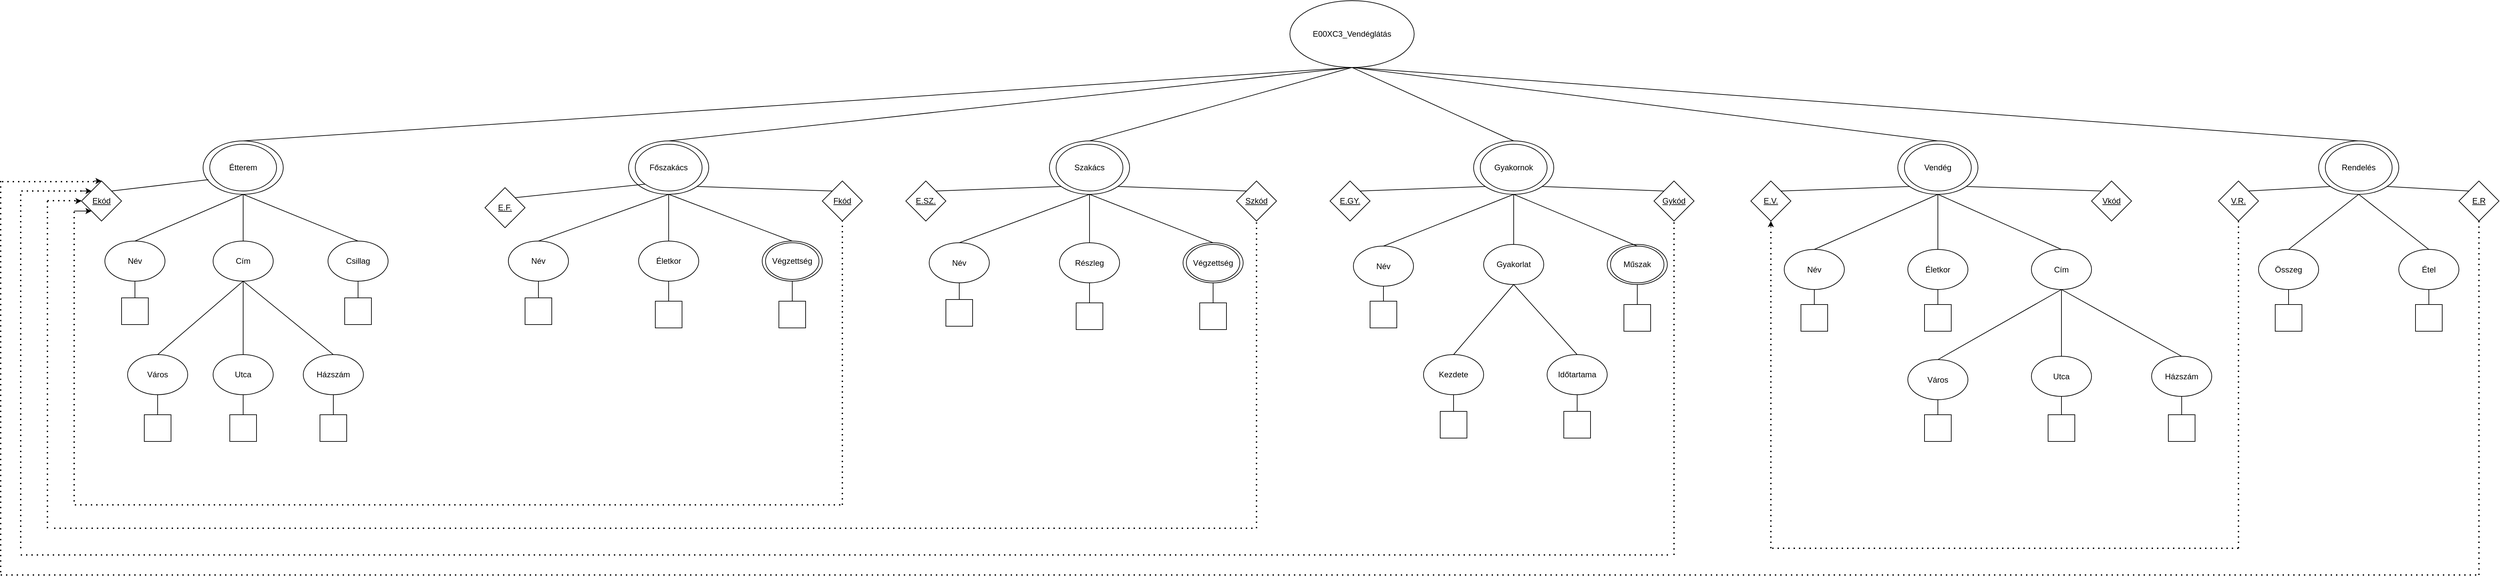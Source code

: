 <mxfile version="28.2.7">
  <diagram name="1 oldal" id="L9vAYg0nXC_tgPYHwF1Z">
    <mxGraphModel dx="3899" dy="786" grid="1" gridSize="10" guides="1" tooltips="1" connect="1" arrows="1" fold="1" page="1" pageScale="1" pageWidth="827" pageHeight="1169" background="#ffffff" math="0" shadow="0">
      <root>
        <mxCell id="0" />
        <mxCell id="1" parent="0" />
        <mxCell id="npf5E2F2gFdfA2hyNey9-1" value="E00XC3_Vendéglátás" style="ellipse;whiteSpace=wrap;html=1;" parent="1" vertex="1">
          <mxGeometry x="170" y="20" width="186" height="100" as="geometry" />
        </mxCell>
        <mxCell id="npf5E2F2gFdfA2hyNey9-2" value="" style="ellipse;whiteSpace=wrap;html=1;" parent="1" vertex="1">
          <mxGeometry x="-1457" y="230" width="120" height="80" as="geometry" />
        </mxCell>
        <mxCell id="npf5E2F2gFdfA2hyNey9-3" value="Étterem" style="ellipse;whiteSpace=wrap;html=1;" parent="1" vertex="1">
          <mxGeometry x="-1447" y="235" width="100" height="70" as="geometry" />
        </mxCell>
        <mxCell id="npf5E2F2gFdfA2hyNey9-4" value="" style="ellipse;whiteSpace=wrap;html=1;" parent="1" vertex="1">
          <mxGeometry x="-820" y="230" width="120" height="80" as="geometry" />
        </mxCell>
        <mxCell id="npf5E2F2gFdfA2hyNey9-5" value="Főszakács" style="ellipse;whiteSpace=wrap;html=1;" parent="1" vertex="1">
          <mxGeometry x="-810" y="235" width="100" height="70" as="geometry" />
        </mxCell>
        <mxCell id="npf5E2F2gFdfA2hyNey9-6" value="" style="ellipse;whiteSpace=wrap;html=1;" parent="1" vertex="1">
          <mxGeometry x="-190" y="230" width="120" height="80" as="geometry" />
        </mxCell>
        <mxCell id="npf5E2F2gFdfA2hyNey9-7" value="Szakács" style="ellipse;whiteSpace=wrap;html=1;" parent="1" vertex="1">
          <mxGeometry x="-180" y="235" width="100" height="70" as="geometry" />
        </mxCell>
        <mxCell id="npf5E2F2gFdfA2hyNey9-9" value="" style="ellipse;whiteSpace=wrap;html=1;" parent="1" vertex="1">
          <mxGeometry x="445" y="230" width="120" height="80" as="geometry" />
        </mxCell>
        <mxCell id="npf5E2F2gFdfA2hyNey9-10" value="Gyakornok" style="ellipse;whiteSpace=wrap;html=1;" parent="1" vertex="1">
          <mxGeometry x="455" y="235" width="100" height="70" as="geometry" />
        </mxCell>
        <mxCell id="npf5E2F2gFdfA2hyNey9-11" value="" style="ellipse;whiteSpace=wrap;html=1;" parent="1" vertex="1">
          <mxGeometry x="1080" y="230" width="120" height="80" as="geometry" />
        </mxCell>
        <mxCell id="npf5E2F2gFdfA2hyNey9-12" value="Vendég" style="ellipse;whiteSpace=wrap;html=1;" parent="1" vertex="1">
          <mxGeometry x="1090" y="235" width="100" height="70" as="geometry" />
        </mxCell>
        <mxCell id="npf5E2F2gFdfA2hyNey9-13" value="" style="ellipse;whiteSpace=wrap;html=1;" parent="1" vertex="1">
          <mxGeometry x="1710" y="230" width="120" height="80" as="geometry" />
        </mxCell>
        <mxCell id="npf5E2F2gFdfA2hyNey9-14" value="Rendelés" style="ellipse;whiteSpace=wrap;html=1;" parent="1" vertex="1">
          <mxGeometry x="1720" y="235" width="100" height="70" as="geometry" />
        </mxCell>
        <mxCell id="npf5E2F2gFdfA2hyNey9-15" value="Ekód" style="rhombus;whiteSpace=wrap;html=1;fontStyle=4" parent="1" vertex="1">
          <mxGeometry x="-1639" y="290" width="60" height="60" as="geometry" />
        </mxCell>
        <mxCell id="npf5E2F2gFdfA2hyNey9-18" value="" style="endArrow=none;html=1;rounded=0;entryX=0.5;entryY=0;entryDx=0;entryDy=0;exitX=0.5;exitY=1;exitDx=0;exitDy=0;" parent="1" source="npf5E2F2gFdfA2hyNey9-1" target="npf5E2F2gFdfA2hyNey9-2" edge="1">
          <mxGeometry width="50" height="50" relative="1" as="geometry">
            <mxPoint x="340" y="430" as="sourcePoint" />
            <mxPoint x="390" y="380" as="targetPoint" />
          </mxGeometry>
        </mxCell>
        <mxCell id="npf5E2F2gFdfA2hyNey9-19" value="" style="endArrow=none;html=1;rounded=0;entryX=0.5;entryY=0;entryDx=0;entryDy=0;exitX=0.5;exitY=1;exitDx=0;exitDy=0;" parent="1" source="npf5E2F2gFdfA2hyNey9-1" target="npf5E2F2gFdfA2hyNey9-4" edge="1">
          <mxGeometry width="50" height="50" relative="1" as="geometry">
            <mxPoint x="340" y="430" as="sourcePoint" />
            <mxPoint x="390" y="380" as="targetPoint" />
          </mxGeometry>
        </mxCell>
        <mxCell id="npf5E2F2gFdfA2hyNey9-20" value="" style="endArrow=none;html=1;rounded=0;entryX=0.5;entryY=0;entryDx=0;entryDy=0;exitX=0.5;exitY=1;exitDx=0;exitDy=0;" parent="1" source="npf5E2F2gFdfA2hyNey9-1" target="npf5E2F2gFdfA2hyNey9-6" edge="1">
          <mxGeometry width="50" height="50" relative="1" as="geometry">
            <mxPoint x="223" y="135" as="sourcePoint" />
            <mxPoint x="330" y="415" as="targetPoint" />
          </mxGeometry>
        </mxCell>
        <mxCell id="npf5E2F2gFdfA2hyNey9-21" value="" style="endArrow=none;html=1;rounded=0;entryX=0.5;entryY=0;entryDx=0;entryDy=0;exitX=0.5;exitY=1;exitDx=0;exitDy=0;" parent="1" source="npf5E2F2gFdfA2hyNey9-1" target="npf5E2F2gFdfA2hyNey9-9" edge="1">
          <mxGeometry width="50" height="50" relative="1" as="geometry">
            <mxPoint x="300" y="165" as="sourcePoint" />
            <mxPoint x="427" y="425" as="targetPoint" />
          </mxGeometry>
        </mxCell>
        <mxCell id="npf5E2F2gFdfA2hyNey9-22" value="" style="endArrow=none;html=1;rounded=0;entryX=0.5;entryY=0;entryDx=0;entryDy=0;exitX=0.5;exitY=1;exitDx=0;exitDy=0;" parent="1" source="npf5E2F2gFdfA2hyNey9-1" target="npf5E2F2gFdfA2hyNey9-11" edge="1">
          <mxGeometry width="50" height="50" relative="1" as="geometry">
            <mxPoint x="340" y="430" as="sourcePoint" />
            <mxPoint x="390" y="380" as="targetPoint" />
          </mxGeometry>
        </mxCell>
        <mxCell id="npf5E2F2gFdfA2hyNey9-23" value="" style="endArrow=none;html=1;rounded=0;entryX=0.5;entryY=0;entryDx=0;entryDy=0;exitX=0.5;exitY=1;exitDx=0;exitDy=0;" parent="1" source="npf5E2F2gFdfA2hyNey9-1" target="npf5E2F2gFdfA2hyNey9-13" edge="1">
          <mxGeometry width="50" height="50" relative="1" as="geometry">
            <mxPoint x="340" y="430" as="sourcePoint" />
            <mxPoint x="390" y="380" as="targetPoint" />
          </mxGeometry>
        </mxCell>
        <mxCell id="npf5E2F2gFdfA2hyNey9-26" value="Név" style="ellipse;whiteSpace=wrap;html=1;" parent="1" vertex="1">
          <mxGeometry x="-1604" y="380" width="90" height="60" as="geometry" />
        </mxCell>
        <mxCell id="npf5E2F2gFdfA2hyNey9-27" value="Csillag" style="ellipse;whiteSpace=wrap;html=1;" parent="1" vertex="1">
          <mxGeometry x="-1270" y="380" width="90" height="60" as="geometry" />
        </mxCell>
        <mxCell id="npf5E2F2gFdfA2hyNey9-28" value="Cím" style="ellipse;whiteSpace=wrap;html=1;" parent="1" vertex="1">
          <mxGeometry x="-1442" y="380" width="90" height="60" as="geometry" />
        </mxCell>
        <mxCell id="npf5E2F2gFdfA2hyNey9-29" value="" style="endArrow=none;html=1;rounded=0;entryX=0.5;entryY=1;entryDx=0;entryDy=0;exitX=0.5;exitY=0;exitDx=0;exitDy=0;" parent="1" source="npf5E2F2gFdfA2hyNey9-26" target="npf5E2F2gFdfA2hyNey9-2" edge="1">
          <mxGeometry width="50" height="50" relative="1" as="geometry">
            <mxPoint x="-1590" y="380" as="sourcePoint" />
            <mxPoint x="-877" y="435" as="targetPoint" />
          </mxGeometry>
        </mxCell>
        <mxCell id="npf5E2F2gFdfA2hyNey9-30" value="" style="endArrow=none;html=1;rounded=0;entryX=0.5;entryY=1;entryDx=0;entryDy=0;exitX=0.5;exitY=0;exitDx=0;exitDy=0;" parent="1" source="npf5E2F2gFdfA2hyNey9-28" target="npf5E2F2gFdfA2hyNey9-2" edge="1">
          <mxGeometry width="50" height="50" relative="1" as="geometry">
            <mxPoint x="-927" y="485" as="sourcePoint" />
            <mxPoint x="-877" y="435" as="targetPoint" />
          </mxGeometry>
        </mxCell>
        <mxCell id="npf5E2F2gFdfA2hyNey9-31" value="" style="endArrow=none;html=1;rounded=0;entryX=0.5;entryY=1;entryDx=0;entryDy=0;exitX=0.5;exitY=0;exitDx=0;exitDy=0;" parent="1" source="npf5E2F2gFdfA2hyNey9-27" target="npf5E2F2gFdfA2hyNey9-2" edge="1">
          <mxGeometry width="50" height="50" relative="1" as="geometry">
            <mxPoint x="-927" y="485" as="sourcePoint" />
            <mxPoint x="-877" y="435" as="targetPoint" />
          </mxGeometry>
        </mxCell>
        <mxCell id="npf5E2F2gFdfA2hyNey9-32" value="" style="endArrow=none;html=1;rounded=0;entryX=1;entryY=0;entryDx=0;entryDy=0;exitX=0.067;exitY=0.725;exitDx=0;exitDy=0;exitPerimeter=0;" parent="1" source="npf5E2F2gFdfA2hyNey9-2" target="npf5E2F2gFdfA2hyNey9-15" edge="1">
          <mxGeometry width="50" height="50" relative="1" as="geometry">
            <mxPoint x="-896" y="485" as="sourcePoint" />
            <mxPoint x="-846" y="435" as="targetPoint" />
          </mxGeometry>
        </mxCell>
        <mxCell id="npf5E2F2gFdfA2hyNey9-33" value="" style="whiteSpace=wrap;html=1;aspect=fixed;" parent="1" vertex="1">
          <mxGeometry x="-1579" y="465" width="40" height="40" as="geometry" />
        </mxCell>
        <mxCell id="npf5E2F2gFdfA2hyNey9-34" value="" style="whiteSpace=wrap;html=1;aspect=fixed;" parent="1" vertex="1">
          <mxGeometry x="-1245" y="465" width="40" height="40" as="geometry" />
        </mxCell>
        <mxCell id="npf5E2F2gFdfA2hyNey9-35" value="" style="endArrow=none;html=1;rounded=0;exitX=0.5;exitY=0;exitDx=0;exitDy=0;entryX=0.5;entryY=1;entryDx=0;entryDy=0;" parent="1" source="npf5E2F2gFdfA2hyNey9-33" target="npf5E2F2gFdfA2hyNey9-26" edge="1">
          <mxGeometry width="50" height="50" relative="1" as="geometry">
            <mxPoint x="-1375" y="545" as="sourcePoint" />
            <mxPoint x="-1590" y="440" as="targetPoint" />
          </mxGeometry>
        </mxCell>
        <mxCell id="npf5E2F2gFdfA2hyNey9-36" value="" style="endArrow=none;html=1;rounded=0;entryX=0.5;entryY=1;entryDx=0;entryDy=0;exitX=0.5;exitY=0;exitDx=0;exitDy=0;" parent="1" source="npf5E2F2gFdfA2hyNey9-34" target="npf5E2F2gFdfA2hyNey9-27" edge="1">
          <mxGeometry width="50" height="50" relative="1" as="geometry">
            <mxPoint x="-1273" y="545" as="sourcePoint" />
            <mxPoint x="-1223" y="495" as="targetPoint" />
          </mxGeometry>
        </mxCell>
        <mxCell id="npf5E2F2gFdfA2hyNey9-41" value="Utca" style="ellipse;whiteSpace=wrap;html=1;" parent="1" vertex="1">
          <mxGeometry x="-1442" y="550" width="90" height="60" as="geometry" />
        </mxCell>
        <mxCell id="npf5E2F2gFdfA2hyNey9-42" value="Házszám" style="ellipse;whiteSpace=wrap;html=1;" parent="1" vertex="1">
          <mxGeometry x="-1307" y="550" width="90" height="60" as="geometry" />
        </mxCell>
        <mxCell id="npf5E2F2gFdfA2hyNey9-43" value="Város" style="ellipse;whiteSpace=wrap;html=1;" parent="1" vertex="1">
          <mxGeometry x="-1570" y="550" width="90" height="60" as="geometry" />
        </mxCell>
        <mxCell id="npf5E2F2gFdfA2hyNey9-44" value="" style="endArrow=none;html=1;rounded=0;entryX=0.5;entryY=1;entryDx=0;entryDy=0;exitX=0.5;exitY=0;exitDx=0;exitDy=0;" parent="1" source="npf5E2F2gFdfA2hyNey9-41" target="npf5E2F2gFdfA2hyNey9-28" edge="1">
          <mxGeometry width="50" height="50" relative="1" as="geometry">
            <mxPoint x="-1235" y="500" as="sourcePoint" />
            <mxPoint x="-1185" y="450" as="targetPoint" />
          </mxGeometry>
        </mxCell>
        <mxCell id="npf5E2F2gFdfA2hyNey9-46" value="" style="endArrow=none;html=1;rounded=0;entryX=0.5;entryY=1;entryDx=0;entryDy=0;exitX=0.5;exitY=0;exitDx=0;exitDy=0;" parent="1" source="npf5E2F2gFdfA2hyNey9-42" target="npf5E2F2gFdfA2hyNey9-28" edge="1">
          <mxGeometry width="50" height="50" relative="1" as="geometry">
            <mxPoint x="-1235" y="500" as="sourcePoint" />
            <mxPoint x="-1185" y="450" as="targetPoint" />
          </mxGeometry>
        </mxCell>
        <mxCell id="npf5E2F2gFdfA2hyNey9-47" value="" style="endArrow=none;html=1;rounded=0;entryX=0.5;entryY=1;entryDx=0;entryDy=0;exitX=0.5;exitY=0;exitDx=0;exitDy=0;" parent="1" source="npf5E2F2gFdfA2hyNey9-43" target="npf5E2F2gFdfA2hyNey9-28" edge="1">
          <mxGeometry width="50" height="50" relative="1" as="geometry">
            <mxPoint x="-1235" y="500" as="sourcePoint" />
            <mxPoint x="-1185" y="450" as="targetPoint" />
          </mxGeometry>
        </mxCell>
        <mxCell id="npf5E2F2gFdfA2hyNey9-48" value="" style="whiteSpace=wrap;html=1;aspect=fixed;" parent="1" vertex="1">
          <mxGeometry x="-1545" y="640" width="40" height="40" as="geometry" />
        </mxCell>
        <mxCell id="npf5E2F2gFdfA2hyNey9-49" value="" style="whiteSpace=wrap;html=1;aspect=fixed;" parent="1" vertex="1">
          <mxGeometry x="-1417" y="640" width="40" height="40" as="geometry" />
        </mxCell>
        <mxCell id="npf5E2F2gFdfA2hyNey9-50" value="" style="whiteSpace=wrap;html=1;aspect=fixed;" parent="1" vertex="1">
          <mxGeometry x="-1282" y="640" width="40" height="40" as="geometry" />
        </mxCell>
        <mxCell id="npf5E2F2gFdfA2hyNey9-51" value="" style="endArrow=none;html=1;rounded=0;entryX=0.5;entryY=1;entryDx=0;entryDy=0;exitX=0.5;exitY=0;exitDx=0;exitDy=0;" parent="1" source="npf5E2F2gFdfA2hyNey9-50" target="npf5E2F2gFdfA2hyNey9-42" edge="1">
          <mxGeometry width="50" height="50" relative="1" as="geometry">
            <mxPoint x="-1235" y="500" as="sourcePoint" />
            <mxPoint x="-1185" y="450" as="targetPoint" />
          </mxGeometry>
        </mxCell>
        <mxCell id="npf5E2F2gFdfA2hyNey9-53" value="" style="endArrow=none;html=1;rounded=0;entryX=0.5;entryY=1;entryDx=0;entryDy=0;exitX=0.5;exitY=0;exitDx=0;exitDy=0;" parent="1" source="npf5E2F2gFdfA2hyNey9-49" target="npf5E2F2gFdfA2hyNey9-41" edge="1">
          <mxGeometry width="50" height="50" relative="1" as="geometry">
            <mxPoint x="-1235" y="500" as="sourcePoint" />
            <mxPoint x="-1185" y="450" as="targetPoint" />
          </mxGeometry>
        </mxCell>
        <mxCell id="npf5E2F2gFdfA2hyNey9-55" value="" style="endArrow=none;html=1;rounded=0;entryX=0.5;entryY=1;entryDx=0;entryDy=0;exitX=0.5;exitY=0;exitDx=0;exitDy=0;" parent="1" source="npf5E2F2gFdfA2hyNey9-48" target="npf5E2F2gFdfA2hyNey9-43" edge="1">
          <mxGeometry width="50" height="50" relative="1" as="geometry">
            <mxPoint x="-1235" y="500" as="sourcePoint" />
            <mxPoint x="-1185" y="450" as="targetPoint" />
          </mxGeometry>
        </mxCell>
        <mxCell id="npf5E2F2gFdfA2hyNey9-62" value="Fkód" style="rhombus;whiteSpace=wrap;html=1;fontStyle=4" parent="1" vertex="1">
          <mxGeometry x="-530" y="290" width="60" height="60" as="geometry" />
        </mxCell>
        <mxCell id="npf5E2F2gFdfA2hyNey9-63" value="" style="endArrow=none;html=1;rounded=0;entryX=0;entryY=0;entryDx=0;entryDy=0;exitX=1;exitY=1;exitDx=0;exitDy=0;" parent="1" source="npf5E2F2gFdfA2hyNey9-4" target="npf5E2F2gFdfA2hyNey9-62" edge="1">
          <mxGeometry width="50" height="50" relative="1" as="geometry">
            <mxPoint x="-830" y="435" as="sourcePoint" />
            <mxPoint x="-780" y="385" as="targetPoint" />
          </mxGeometry>
        </mxCell>
        <mxCell id="npf5E2F2gFdfA2hyNey9-64" value="" style="endArrow=none;dashed=1;html=1;dashPattern=1 3;strokeWidth=2;rounded=0;entryX=0.5;entryY=1;entryDx=0;entryDy=0;" parent="1" target="npf5E2F2gFdfA2hyNey9-62" edge="1">
          <mxGeometry width="50" height="50" relative="1" as="geometry">
            <mxPoint x="-500" y="775" as="sourcePoint" />
            <mxPoint x="-780" y="385" as="targetPoint" />
          </mxGeometry>
        </mxCell>
        <mxCell id="npf5E2F2gFdfA2hyNey9-65" value="" style="endArrow=none;dashed=1;html=1;dashPattern=1 3;strokeWidth=2;rounded=0;" parent="1" edge="1">
          <mxGeometry width="50" height="50" relative="1" as="geometry">
            <mxPoint x="-1649" y="775" as="sourcePoint" />
            <mxPoint x="-500" y="775" as="targetPoint" />
          </mxGeometry>
        </mxCell>
        <mxCell id="npf5E2F2gFdfA2hyNey9-66" value="" style="endArrow=none;dashed=1;html=1;dashPattern=1 3;strokeWidth=2;rounded=0;" parent="1" edge="1">
          <mxGeometry width="50" height="50" relative="1" as="geometry">
            <mxPoint x="-1650" y="770" as="sourcePoint" />
            <mxPoint x="-1650" y="330" as="targetPoint" />
          </mxGeometry>
        </mxCell>
        <mxCell id="pP6JJj4OTzg9EwEkEXT1-2" value="Név" style="ellipse;whiteSpace=wrap;html=1;" parent="1" vertex="1">
          <mxGeometry x="-1000" y="380" width="90" height="60" as="geometry" />
        </mxCell>
        <mxCell id="pP6JJj4OTzg9EwEkEXT1-3" value="" style="whiteSpace=wrap;html=1;aspect=fixed;" parent="1" vertex="1">
          <mxGeometry x="-975" y="465" width="40" height="40" as="geometry" />
        </mxCell>
        <mxCell id="pP6JJj4OTzg9EwEkEXT1-4" value="" style="endArrow=none;html=1;rounded=0;entryX=0.5;entryY=1;entryDx=0;entryDy=0;exitX=0.5;exitY=0;exitDx=0;exitDy=0;" parent="1" source="pP6JJj4OTzg9EwEkEXT1-3" target="pP6JJj4OTzg9EwEkEXT1-2" edge="1">
          <mxGeometry width="50" height="50" relative="1" as="geometry">
            <mxPoint x="-928" y="330" as="sourcePoint" />
            <mxPoint x="-878" y="280" as="targetPoint" />
          </mxGeometry>
        </mxCell>
        <mxCell id="pP6JJj4OTzg9EwEkEXT1-5" value="Életkor" style="ellipse;whiteSpace=wrap;html=1;" parent="1" vertex="1">
          <mxGeometry x="-805" y="380" width="90" height="60" as="geometry" />
        </mxCell>
        <mxCell id="pP6JJj4OTzg9EwEkEXT1-6" value="" style="whiteSpace=wrap;html=1;aspect=fixed;" parent="1" vertex="1">
          <mxGeometry x="-780" y="470" width="40" height="40" as="geometry" />
        </mxCell>
        <mxCell id="pP6JJj4OTzg9EwEkEXT1-7" value="" style="endArrow=none;html=1;rounded=0;entryX=0.5;entryY=1;entryDx=0;entryDy=0;exitX=0.5;exitY=0;exitDx=0;exitDy=0;" parent="1" source="pP6JJj4OTzg9EwEkEXT1-6" target="pP6JJj4OTzg9EwEkEXT1-5" edge="1">
          <mxGeometry width="50" height="50" relative="1" as="geometry">
            <mxPoint x="-733" y="330" as="sourcePoint" />
            <mxPoint x="-683" y="280" as="targetPoint" />
          </mxGeometry>
        </mxCell>
        <mxCell id="pP6JJj4OTzg9EwEkEXT1-8" value="" style="endArrow=none;html=1;rounded=0;entryX=0.5;entryY=1;entryDx=0;entryDy=0;exitX=0.5;exitY=0;exitDx=0;exitDy=0;" parent="1" source="pP6JJj4OTzg9EwEkEXT1-2" target="npf5E2F2gFdfA2hyNey9-4" edge="1">
          <mxGeometry width="50" height="50" relative="1" as="geometry">
            <mxPoint x="-1000" y="505" as="sourcePoint" />
            <mxPoint x="-950" y="455" as="targetPoint" />
          </mxGeometry>
        </mxCell>
        <mxCell id="pP6JJj4OTzg9EwEkEXT1-9" value="" style="endArrow=none;html=1;rounded=0;entryX=0.5;entryY=0;entryDx=0;entryDy=0;exitX=0.5;exitY=1;exitDx=0;exitDy=0;" parent="1" source="npf5E2F2gFdfA2hyNey9-4" target="pP6JJj4OTzg9EwEkEXT1-5" edge="1">
          <mxGeometry width="50" height="50" relative="1" as="geometry">
            <mxPoint x="-1000" y="505" as="sourcePoint" />
            <mxPoint x="-950" y="455" as="targetPoint" />
          </mxGeometry>
        </mxCell>
        <mxCell id="pP6JJj4OTzg9EwEkEXT1-10" value="" style="endArrow=classic;html=1;rounded=0;entryX=0;entryY=0.5;entryDx=0;entryDy=0;" parent="1" target="npf5E2F2gFdfA2hyNey9-15" edge="1">
          <mxGeometry width="50" height="50" relative="1" as="geometry">
            <mxPoint x="-1649" y="320" as="sourcePoint" />
            <mxPoint x="-1439" y="455" as="targetPoint" />
          </mxGeometry>
        </mxCell>
        <mxCell id="pP6JJj4OTzg9EwEkEXT1-15" value="" style="ellipse;whiteSpace=wrap;html=1;" parent="1" vertex="1">
          <mxGeometry x="-620" y="380" width="90" height="60" as="geometry" />
        </mxCell>
        <mxCell id="pP6JJj4OTzg9EwEkEXT1-16" value="" style="whiteSpace=wrap;html=1;aspect=fixed;" parent="1" vertex="1">
          <mxGeometry x="-595" y="470" width="40" height="40" as="geometry" />
        </mxCell>
        <mxCell id="pP6JJj4OTzg9EwEkEXT1-17" value="" style="endArrow=none;html=1;rounded=0;entryX=0.5;entryY=1;entryDx=0;entryDy=0;exitX=0.5;exitY=0;exitDx=0;exitDy=0;" parent="1" source="pP6JJj4OTzg9EwEkEXT1-16" target="pP6JJj4OTzg9EwEkEXT1-15" edge="1">
          <mxGeometry width="50" height="50" relative="1" as="geometry">
            <mxPoint x="-548" y="330" as="sourcePoint" />
            <mxPoint x="-498" y="280" as="targetPoint" />
          </mxGeometry>
        </mxCell>
        <mxCell id="pP6JJj4OTzg9EwEkEXT1-23" value="" style="endArrow=none;html=1;rounded=0;entryX=0.5;entryY=0;entryDx=0;entryDy=0;exitX=0.5;exitY=1;exitDx=0;exitDy=0;" parent="1" source="npf5E2F2gFdfA2hyNey9-4" target="pP6JJj4OTzg9EwEkEXT1-15" edge="1">
          <mxGeometry width="50" height="50" relative="1" as="geometry">
            <mxPoint x="-1030" y="505" as="sourcePoint" />
            <mxPoint x="-980" y="455" as="targetPoint" />
          </mxGeometry>
        </mxCell>
        <mxCell id="pP6JJj4OTzg9EwEkEXT1-24" value="Végzettség" style="ellipse;whiteSpace=wrap;html=1;" parent="1" vertex="1">
          <mxGeometry x="-615" y="382.5" width="80" height="55" as="geometry" />
        </mxCell>
        <mxCell id="pP6JJj4OTzg9EwEkEXT1-27" value="Név" style="ellipse;whiteSpace=wrap;html=1;" parent="1" vertex="1">
          <mxGeometry x="-370" y="382.5" width="90" height="60" as="geometry" />
        </mxCell>
        <mxCell id="pP6JJj4OTzg9EwEkEXT1-28" value="" style="whiteSpace=wrap;html=1;aspect=fixed;" parent="1" vertex="1">
          <mxGeometry x="-345" y="467.5" width="40" height="40" as="geometry" />
        </mxCell>
        <mxCell id="pP6JJj4OTzg9EwEkEXT1-29" value="" style="endArrow=none;html=1;rounded=0;entryX=0.5;entryY=1;entryDx=0;entryDy=0;exitX=0.5;exitY=0;exitDx=0;exitDy=0;" parent="1" source="pP6JJj4OTzg9EwEkEXT1-28" target="pP6JJj4OTzg9EwEkEXT1-27" edge="1">
          <mxGeometry width="50" height="50" relative="1" as="geometry">
            <mxPoint x="-298" y="332.5" as="sourcePoint" />
            <mxPoint x="-248" y="282.5" as="targetPoint" />
          </mxGeometry>
        </mxCell>
        <mxCell id="pP6JJj4OTzg9EwEkEXT1-30" value="Részleg" style="ellipse;whiteSpace=wrap;html=1;" parent="1" vertex="1">
          <mxGeometry x="-175" y="382.5" width="90" height="60" as="geometry" />
        </mxCell>
        <mxCell id="pP6JJj4OTzg9EwEkEXT1-31" value="" style="whiteSpace=wrap;html=1;aspect=fixed;" parent="1" vertex="1">
          <mxGeometry x="-150" y="472.5" width="40" height="40" as="geometry" />
        </mxCell>
        <mxCell id="pP6JJj4OTzg9EwEkEXT1-32" value="" style="endArrow=none;html=1;rounded=0;entryX=0.5;entryY=1;entryDx=0;entryDy=0;exitX=0.5;exitY=0;exitDx=0;exitDy=0;" parent="1" source="pP6JJj4OTzg9EwEkEXT1-31" target="pP6JJj4OTzg9EwEkEXT1-30" edge="1">
          <mxGeometry width="50" height="50" relative="1" as="geometry">
            <mxPoint x="-103" y="332.5" as="sourcePoint" />
            <mxPoint x="-53" y="282.5" as="targetPoint" />
          </mxGeometry>
        </mxCell>
        <mxCell id="pP6JJj4OTzg9EwEkEXT1-33" value="" style="ellipse;whiteSpace=wrap;html=1;" parent="1" vertex="1">
          <mxGeometry x="10" y="382.5" width="90" height="60" as="geometry" />
        </mxCell>
        <mxCell id="pP6JJj4OTzg9EwEkEXT1-34" value="" style="whiteSpace=wrap;html=1;aspect=fixed;" parent="1" vertex="1">
          <mxGeometry x="35" y="472.5" width="40" height="40" as="geometry" />
        </mxCell>
        <mxCell id="pP6JJj4OTzg9EwEkEXT1-35" value="" style="endArrow=none;html=1;rounded=0;entryX=0.5;entryY=1;entryDx=0;entryDy=0;exitX=0.5;exitY=0;exitDx=0;exitDy=0;" parent="1" source="pP6JJj4OTzg9EwEkEXT1-34" target="pP6JJj4OTzg9EwEkEXT1-33" edge="1">
          <mxGeometry width="50" height="50" relative="1" as="geometry">
            <mxPoint x="82" y="332.5" as="sourcePoint" />
            <mxPoint x="132" y="282.5" as="targetPoint" />
          </mxGeometry>
        </mxCell>
        <mxCell id="pP6JJj4OTzg9EwEkEXT1-36" value="Végzettség" style="ellipse;whiteSpace=wrap;html=1;" parent="1" vertex="1">
          <mxGeometry x="15" y="385" width="80" height="55" as="geometry" />
        </mxCell>
        <mxCell id="pP6JJj4OTzg9EwEkEXT1-37" value="" style="endArrow=none;html=1;rounded=0;entryX=0.5;entryY=1;entryDx=0;entryDy=0;exitX=0.5;exitY=0;exitDx=0;exitDy=0;" parent="1" source="pP6JJj4OTzg9EwEkEXT1-27" target="npf5E2F2gFdfA2hyNey9-6" edge="1">
          <mxGeometry width="50" height="50" relative="1" as="geometry">
            <mxPoint x="-450" y="520" as="sourcePoint" />
            <mxPoint x="-400" y="470" as="targetPoint" />
          </mxGeometry>
        </mxCell>
        <mxCell id="pP6JJj4OTzg9EwEkEXT1-38" value="" style="endArrow=none;html=1;rounded=0;entryX=0.5;entryY=1;entryDx=0;entryDy=0;exitX=0.5;exitY=0;exitDx=0;exitDy=0;" parent="1" source="pP6JJj4OTzg9EwEkEXT1-30" target="npf5E2F2gFdfA2hyNey9-6" edge="1">
          <mxGeometry width="50" height="50" relative="1" as="geometry">
            <mxPoint x="-450" y="520" as="sourcePoint" />
            <mxPoint x="-400" y="470" as="targetPoint" />
          </mxGeometry>
        </mxCell>
        <mxCell id="pP6JJj4OTzg9EwEkEXT1-39" value="" style="endArrow=none;html=1;rounded=0;entryX=0.5;entryY=0;entryDx=0;entryDy=0;exitX=0.5;exitY=1;exitDx=0;exitDy=0;" parent="1" source="npf5E2F2gFdfA2hyNey9-6" target="pP6JJj4OTzg9EwEkEXT1-33" edge="1">
          <mxGeometry width="50" height="50" relative="1" as="geometry">
            <mxPoint x="-450" y="520" as="sourcePoint" />
            <mxPoint x="-400" y="470" as="targetPoint" />
          </mxGeometry>
        </mxCell>
        <mxCell id="pP6JJj4OTzg9EwEkEXT1-40" value="Szkód" style="rhombus;whiteSpace=wrap;html=1;fontStyle=4" parent="1" vertex="1">
          <mxGeometry x="90" y="290" width="60" height="60" as="geometry" />
        </mxCell>
        <mxCell id="pP6JJj4OTzg9EwEkEXT1-41" value="" style="endArrow=none;html=1;rounded=0;entryX=0;entryY=0;entryDx=0;entryDy=0;exitX=1;exitY=1;exitDx=0;exitDy=0;" parent="1" source="npf5E2F2gFdfA2hyNey9-6" target="pP6JJj4OTzg9EwEkEXT1-40" edge="1">
          <mxGeometry width="50" height="50" relative="1" as="geometry">
            <mxPoint x="-40" y="280" as="sourcePoint" />
            <mxPoint x="123" y="297" as="targetPoint" />
          </mxGeometry>
        </mxCell>
        <mxCell id="pP6JJj4OTzg9EwEkEXT1-42" value="" style="endArrow=none;dashed=1;html=1;dashPattern=1 3;strokeWidth=2;rounded=0;entryX=0.5;entryY=1;entryDx=0;entryDy=0;" parent="1" target="pP6JJj4OTzg9EwEkEXT1-40" edge="1">
          <mxGeometry width="50" height="50" relative="1" as="geometry">
            <mxPoint x="120" y="810" as="sourcePoint" />
            <mxPoint x="-100" y="560" as="targetPoint" />
          </mxGeometry>
        </mxCell>
        <mxCell id="pP6JJj4OTzg9EwEkEXT1-43" value="" style="endArrow=none;dashed=1;html=1;dashPattern=1 3;strokeWidth=2;rounded=0;" parent="1" edge="1">
          <mxGeometry width="50" height="50" relative="1" as="geometry">
            <mxPoint x="-1680" y="810" as="sourcePoint" />
            <mxPoint x="120" y="810" as="targetPoint" />
          </mxGeometry>
        </mxCell>
        <mxCell id="pP6JJj4OTzg9EwEkEXT1-44" value="" style="endArrow=none;dashed=1;html=1;dashPattern=1 3;strokeWidth=2;rounded=0;" parent="1" edge="1">
          <mxGeometry width="50" height="50" relative="1" as="geometry">
            <mxPoint x="-1690" y="810" as="sourcePoint" />
            <mxPoint x="-1690" y="320" as="targetPoint" />
          </mxGeometry>
        </mxCell>
        <mxCell id="pP6JJj4OTzg9EwEkEXT1-45" value="" style="endArrow=classic;html=1;rounded=0;entryX=0;entryY=1;entryDx=0;entryDy=0;" parent="1" target="npf5E2F2gFdfA2hyNey9-15" edge="1">
          <mxGeometry width="50" height="50" relative="1" as="geometry">
            <mxPoint x="-1650" y="335" as="sourcePoint" />
            <mxPoint x="-1590" y="550" as="targetPoint" />
          </mxGeometry>
        </mxCell>
        <mxCell id="pP6JJj4OTzg9EwEkEXT1-47" value="" style="endArrow=none;dashed=1;html=1;dashPattern=1 3;strokeWidth=2;rounded=0;" parent="1" edge="1">
          <mxGeometry width="50" height="50" relative="1" as="geometry">
            <mxPoint x="-1690" y="319.5" as="sourcePoint" />
            <mxPoint x="-1639" y="319.5" as="targetPoint" />
          </mxGeometry>
        </mxCell>
        <mxCell id="pP6JJj4OTzg9EwEkEXT1-48" value="Név" style="ellipse;whiteSpace=wrap;html=1;" parent="1" vertex="1">
          <mxGeometry x="265" y="387.5" width="90" height="60" as="geometry" />
        </mxCell>
        <mxCell id="pP6JJj4OTzg9EwEkEXT1-49" value="" style="whiteSpace=wrap;html=1;aspect=fixed;" parent="1" vertex="1">
          <mxGeometry x="290" y="470" width="40" height="40" as="geometry" />
        </mxCell>
        <mxCell id="pP6JJj4OTzg9EwEkEXT1-50" value="" style="endArrow=none;html=1;rounded=0;entryX=0.5;entryY=1;entryDx=0;entryDy=0;exitX=0.5;exitY=0;exitDx=0;exitDy=0;" parent="1" source="pP6JJj4OTzg9EwEkEXT1-49" target="pP6JJj4OTzg9EwEkEXT1-48" edge="1">
          <mxGeometry width="50" height="50" relative="1" as="geometry">
            <mxPoint x="337" y="335" as="sourcePoint" />
            <mxPoint x="310" y="445" as="targetPoint" />
          </mxGeometry>
        </mxCell>
        <mxCell id="pP6JJj4OTzg9EwEkEXT1-51" value="Gyakorlat" style="ellipse;whiteSpace=wrap;html=1;" parent="1" vertex="1">
          <mxGeometry x="460" y="385" width="90" height="60" as="geometry" />
        </mxCell>
        <mxCell id="pP6JJj4OTzg9EwEkEXT1-54" value="" style="ellipse;whiteSpace=wrap;html=1;" parent="1" vertex="1">
          <mxGeometry x="645" y="385" width="90" height="60" as="geometry" />
        </mxCell>
        <mxCell id="pP6JJj4OTzg9EwEkEXT1-55" value="" style="whiteSpace=wrap;html=1;aspect=fixed;" parent="1" vertex="1">
          <mxGeometry x="670" y="475" width="40" height="40" as="geometry" />
        </mxCell>
        <mxCell id="pP6JJj4OTzg9EwEkEXT1-56" value="" style="endArrow=none;html=1;rounded=0;entryX=0.5;entryY=1;entryDx=0;entryDy=0;exitX=0.5;exitY=0;exitDx=0;exitDy=0;" parent="1" source="pP6JJj4OTzg9EwEkEXT1-55" target="pP6JJj4OTzg9EwEkEXT1-54" edge="1">
          <mxGeometry width="50" height="50" relative="1" as="geometry">
            <mxPoint x="717" y="335" as="sourcePoint" />
            <mxPoint x="767" y="285" as="targetPoint" />
          </mxGeometry>
        </mxCell>
        <mxCell id="pP6JJj4OTzg9EwEkEXT1-57" value="Műszak" style="ellipse;whiteSpace=wrap;html=1;" parent="1" vertex="1">
          <mxGeometry x="650" y="387.5" width="80" height="55" as="geometry" />
        </mxCell>
        <mxCell id="pP6JJj4OTzg9EwEkEXT1-58" value="" style="endArrow=none;html=1;rounded=0;entryX=0.5;entryY=0;entryDx=0;entryDy=0;exitX=0.5;exitY=1;exitDx=0;exitDy=0;" parent="1" source="npf5E2F2gFdfA2hyNey9-9" target="pP6JJj4OTzg9EwEkEXT1-51" edge="1">
          <mxGeometry width="50" height="50" relative="1" as="geometry">
            <mxPoint x="355" y="640" as="sourcePoint" />
            <mxPoint x="405" y="590" as="targetPoint" />
          </mxGeometry>
        </mxCell>
        <mxCell id="pP6JJj4OTzg9EwEkEXT1-59" value="" style="endArrow=none;html=1;rounded=0;entryX=0.5;entryY=0;entryDx=0;entryDy=0;exitX=0.5;exitY=1;exitDx=0;exitDy=0;" parent="1" source="npf5E2F2gFdfA2hyNey9-9" target="pP6JJj4OTzg9EwEkEXT1-48" edge="1">
          <mxGeometry width="50" height="50" relative="1" as="geometry">
            <mxPoint x="355" y="640" as="sourcePoint" />
            <mxPoint x="310" y="385" as="targetPoint" />
          </mxGeometry>
        </mxCell>
        <mxCell id="pP6JJj4OTzg9EwEkEXT1-60" value="" style="endArrow=none;html=1;rounded=0;exitX=0.5;exitY=1;exitDx=0;exitDy=0;entryX=0.5;entryY=0;entryDx=0;entryDy=0;" parent="1" source="npf5E2F2gFdfA2hyNey9-9" target="pP6JJj4OTzg9EwEkEXT1-57" edge="1">
          <mxGeometry width="50" height="50" relative="1" as="geometry">
            <mxPoint x="355" y="640" as="sourcePoint" />
            <mxPoint x="690" y="360" as="targetPoint" />
          </mxGeometry>
        </mxCell>
        <mxCell id="pP6JJj4OTzg9EwEkEXT1-61" value="Kezdete" style="ellipse;whiteSpace=wrap;html=1;" parent="1" vertex="1">
          <mxGeometry x="370" y="550" width="90" height="60" as="geometry" />
        </mxCell>
        <mxCell id="pP6JJj4OTzg9EwEkEXT1-62" value="Időtartama" style="ellipse;whiteSpace=wrap;html=1;" parent="1" vertex="1">
          <mxGeometry x="555" y="550" width="90" height="60" as="geometry" />
        </mxCell>
        <mxCell id="pP6JJj4OTzg9EwEkEXT1-63" value="" style="endArrow=none;html=1;rounded=0;entryX=0.5;entryY=1;entryDx=0;entryDy=0;exitX=0.5;exitY=0;exitDx=0;exitDy=0;" parent="1" source="pP6JJj4OTzg9EwEkEXT1-61" target="pP6JJj4OTzg9EwEkEXT1-51" edge="1">
          <mxGeometry width="50" height="50" relative="1" as="geometry">
            <mxPoint x="465" y="640" as="sourcePoint" />
            <mxPoint x="515" y="590" as="targetPoint" />
          </mxGeometry>
        </mxCell>
        <mxCell id="pP6JJj4OTzg9EwEkEXT1-64" value="" style="endArrow=none;html=1;rounded=0;entryX=0.5;entryY=1;entryDx=0;entryDy=0;exitX=0.5;exitY=0;exitDx=0;exitDy=0;" parent="1" source="pP6JJj4OTzg9EwEkEXT1-62" target="pP6JJj4OTzg9EwEkEXT1-51" edge="1">
          <mxGeometry width="50" height="50" relative="1" as="geometry">
            <mxPoint x="465" y="640" as="sourcePoint" />
            <mxPoint x="515" y="590" as="targetPoint" />
          </mxGeometry>
        </mxCell>
        <mxCell id="pP6JJj4OTzg9EwEkEXT1-65" value="" style="whiteSpace=wrap;html=1;aspect=fixed;" parent="1" vertex="1">
          <mxGeometry x="395" y="635" width="40" height="40" as="geometry" />
        </mxCell>
        <mxCell id="pP6JJj4OTzg9EwEkEXT1-66" value="" style="endArrow=none;html=1;rounded=0;entryX=0.5;entryY=1;entryDx=0;entryDy=0;exitX=0.5;exitY=0;exitDx=0;exitDy=0;" parent="1" source="pP6JJj4OTzg9EwEkEXT1-65" target="pP6JJj4OTzg9EwEkEXT1-61" edge="1">
          <mxGeometry width="50" height="50" relative="1" as="geometry">
            <mxPoint x="442" y="500" as="sourcePoint" />
            <mxPoint x="415" y="610" as="targetPoint" />
          </mxGeometry>
        </mxCell>
        <mxCell id="pP6JJj4OTzg9EwEkEXT1-67" value="" style="whiteSpace=wrap;html=1;aspect=fixed;" parent="1" vertex="1">
          <mxGeometry x="580" y="635" width="40" height="40" as="geometry" />
        </mxCell>
        <mxCell id="pP6JJj4OTzg9EwEkEXT1-68" value="" style="endArrow=none;html=1;rounded=0;entryX=0.5;entryY=1;entryDx=0;entryDy=0;exitX=0.5;exitY=0;exitDx=0;exitDy=0;" parent="1" source="pP6JJj4OTzg9EwEkEXT1-67" target="pP6JJj4OTzg9EwEkEXT1-62" edge="1">
          <mxGeometry width="50" height="50" relative="1" as="geometry">
            <mxPoint x="542" y="615" as="sourcePoint" />
            <mxPoint x="590" y="635" as="targetPoint" />
          </mxGeometry>
        </mxCell>
        <mxCell id="pP6JJj4OTzg9EwEkEXT1-69" value="Gykód" style="rhombus;whiteSpace=wrap;html=1;fontStyle=4" parent="1" vertex="1">
          <mxGeometry x="715" y="290" width="60" height="60" as="geometry" />
        </mxCell>
        <mxCell id="pP6JJj4OTzg9EwEkEXT1-70" value="" style="endArrow=none;html=1;rounded=0;entryX=0;entryY=0;entryDx=0;entryDy=0;exitX=1;exitY=1;exitDx=0;exitDy=0;" parent="1" source="npf5E2F2gFdfA2hyNey9-9" target="pP6JJj4OTzg9EwEkEXT1-69" edge="1">
          <mxGeometry width="50" height="50" relative="1" as="geometry">
            <mxPoint x="485" y="640" as="sourcePoint" />
            <mxPoint x="535" y="590" as="targetPoint" />
          </mxGeometry>
        </mxCell>
        <mxCell id="iBG16RzNx1KoodwLhnvI-1" value="" style="endArrow=none;dashed=1;html=1;dashPattern=1 3;strokeWidth=2;rounded=0;entryX=0.5;entryY=1;entryDx=0;entryDy=0;" parent="1" target="pP6JJj4OTzg9EwEkEXT1-69" edge="1">
          <mxGeometry width="50" height="50" relative="1" as="geometry">
            <mxPoint x="745" y="850" as="sourcePoint" />
            <mxPoint x="590" y="580" as="targetPoint" />
          </mxGeometry>
        </mxCell>
        <mxCell id="iBG16RzNx1KoodwLhnvI-2" value="" style="endArrow=none;dashed=1;html=1;dashPattern=1 3;strokeWidth=2;rounded=0;" parent="1" edge="1">
          <mxGeometry width="50" height="50" relative="1" as="geometry">
            <mxPoint x="-1730" y="850" as="sourcePoint" />
            <mxPoint x="740" y="850" as="targetPoint" />
          </mxGeometry>
        </mxCell>
        <mxCell id="iBG16RzNx1KoodwLhnvI-3" value="" style="endArrow=none;dashed=1;html=1;dashPattern=1 3;strokeWidth=2;rounded=0;" parent="1" edge="1">
          <mxGeometry width="50" height="50" relative="1" as="geometry">
            <mxPoint x="-1730" y="840" as="sourcePoint" />
            <mxPoint x="-1730" y="310" as="targetPoint" />
          </mxGeometry>
        </mxCell>
        <mxCell id="iBG16RzNx1KoodwLhnvI-4" value="" style="endArrow=classic;html=1;rounded=0;entryX=0;entryY=0;entryDx=0;entryDy=0;" parent="1" target="npf5E2F2gFdfA2hyNey9-15" edge="1">
          <mxGeometry width="50" height="50" relative="1" as="geometry">
            <mxPoint x="-1640" y="305" as="sourcePoint" />
            <mxPoint x="-1390" y="580" as="targetPoint" />
          </mxGeometry>
        </mxCell>
        <mxCell id="iBG16RzNx1KoodwLhnvI-5" value="" style="endArrow=none;dashed=1;html=1;dashPattern=1 3;strokeWidth=2;rounded=0;" parent="1" edge="1">
          <mxGeometry width="50" height="50" relative="1" as="geometry">
            <mxPoint x="-1729" y="305" as="sourcePoint" />
            <mxPoint x="-1639" y="305" as="targetPoint" />
          </mxGeometry>
        </mxCell>
        <mxCell id="iBG16RzNx1KoodwLhnvI-6" value="Név" style="ellipse;whiteSpace=wrap;html=1;" parent="1" vertex="1">
          <mxGeometry x="910" y="392.5" width="90" height="60" as="geometry" />
        </mxCell>
        <mxCell id="iBG16RzNx1KoodwLhnvI-7" value="" style="whiteSpace=wrap;html=1;aspect=fixed;" parent="1" vertex="1">
          <mxGeometry x="935" y="475" width="40" height="40" as="geometry" />
        </mxCell>
        <mxCell id="iBG16RzNx1KoodwLhnvI-8" value="" style="endArrow=none;html=1;rounded=0;entryX=0.5;entryY=1;entryDx=0;entryDy=0;exitX=0.5;exitY=0;exitDx=0;exitDy=0;" parent="1" source="iBG16RzNx1KoodwLhnvI-7" target="iBG16RzNx1KoodwLhnvI-6" edge="1">
          <mxGeometry width="50" height="50" relative="1" as="geometry">
            <mxPoint x="982" y="340" as="sourcePoint" />
            <mxPoint x="955" y="450" as="targetPoint" />
          </mxGeometry>
        </mxCell>
        <mxCell id="iBG16RzNx1KoodwLhnvI-9" value="Életkor" style="ellipse;whiteSpace=wrap;html=1;" parent="1" vertex="1">
          <mxGeometry x="1095" y="392.5" width="90" height="60" as="geometry" />
        </mxCell>
        <mxCell id="iBG16RzNx1KoodwLhnvI-10" value="" style="whiteSpace=wrap;html=1;aspect=fixed;" parent="1" vertex="1">
          <mxGeometry x="1120" y="475" width="40" height="40" as="geometry" />
        </mxCell>
        <mxCell id="iBG16RzNx1KoodwLhnvI-11" value="" style="endArrow=none;html=1;rounded=0;entryX=0.5;entryY=1;entryDx=0;entryDy=0;exitX=0.5;exitY=0;exitDx=0;exitDy=0;" parent="1" source="iBG16RzNx1KoodwLhnvI-10" target="iBG16RzNx1KoodwLhnvI-9" edge="1">
          <mxGeometry width="50" height="50" relative="1" as="geometry">
            <mxPoint x="1167" y="340" as="sourcePoint" />
            <mxPoint x="1140" y="450" as="targetPoint" />
          </mxGeometry>
        </mxCell>
        <mxCell id="iBG16RzNx1KoodwLhnvI-12" value="Cím" style="ellipse;whiteSpace=wrap;html=1;" parent="1" vertex="1">
          <mxGeometry x="1280" y="392.5" width="90" height="60" as="geometry" />
        </mxCell>
        <mxCell id="iBG16RzNx1KoodwLhnvI-15" value="" style="endArrow=none;html=1;rounded=0;entryX=0.5;entryY=0;entryDx=0;entryDy=0;exitX=0.5;exitY=1;exitDx=0;exitDy=0;" parent="1" source="npf5E2F2gFdfA2hyNey9-11" target="iBG16RzNx1KoodwLhnvI-6" edge="1">
          <mxGeometry width="50" height="50" relative="1" as="geometry">
            <mxPoint x="860" y="460" as="sourcePoint" />
            <mxPoint x="910" y="410" as="targetPoint" />
          </mxGeometry>
        </mxCell>
        <mxCell id="iBG16RzNx1KoodwLhnvI-16" value="" style="endArrow=none;html=1;rounded=0;entryX=0.5;entryY=0;entryDx=0;entryDy=0;exitX=0.5;exitY=1;exitDx=0;exitDy=0;" parent="1" source="npf5E2F2gFdfA2hyNey9-11" target="iBG16RzNx1KoodwLhnvI-9" edge="1">
          <mxGeometry width="50" height="50" relative="1" as="geometry">
            <mxPoint x="1200" y="460" as="sourcePoint" />
            <mxPoint x="1250" y="410" as="targetPoint" />
          </mxGeometry>
        </mxCell>
        <mxCell id="iBG16RzNx1KoodwLhnvI-17" value="" style="endArrow=none;html=1;rounded=0;entryX=0.5;entryY=0;entryDx=0;entryDy=0;exitX=0.5;exitY=1;exitDx=0;exitDy=0;" parent="1" source="npf5E2F2gFdfA2hyNey9-11" target="iBG16RzNx1KoodwLhnvI-12" edge="1">
          <mxGeometry width="50" height="50" relative="1" as="geometry">
            <mxPoint x="1200" y="460" as="sourcePoint" />
            <mxPoint x="1250" y="410" as="targetPoint" />
          </mxGeometry>
        </mxCell>
        <mxCell id="iBG16RzNx1KoodwLhnvI-19" value="Város" style="ellipse;whiteSpace=wrap;html=1;" parent="1" vertex="1">
          <mxGeometry x="1095" y="557.5" width="90" height="60" as="geometry" />
        </mxCell>
        <mxCell id="iBG16RzNx1KoodwLhnvI-20" value="" style="whiteSpace=wrap;html=1;aspect=fixed;" parent="1" vertex="1">
          <mxGeometry x="1120" y="640" width="40" height="40" as="geometry" />
        </mxCell>
        <mxCell id="iBG16RzNx1KoodwLhnvI-21" value="" style="endArrow=none;html=1;rounded=0;entryX=0.5;entryY=1;entryDx=0;entryDy=0;exitX=0.5;exitY=0;exitDx=0;exitDy=0;" parent="1" source="iBG16RzNx1KoodwLhnvI-20" target="iBG16RzNx1KoodwLhnvI-19" edge="1">
          <mxGeometry width="50" height="50" relative="1" as="geometry">
            <mxPoint x="1167" y="505" as="sourcePoint" />
            <mxPoint x="1140" y="615" as="targetPoint" />
          </mxGeometry>
        </mxCell>
        <mxCell id="iBG16RzNx1KoodwLhnvI-22" value="Utca&lt;span style=&quot;color: rgba(0, 0, 0, 0); font-family: monospace; font-size: 0px; text-align: start; white-space: nowrap;&quot;&gt;%3CmxGraphModel%3E%3Croot%3E%3CmxCell%20id%3D%220%22%2F%3E%3CmxCell%20id%3D%221%22%20parent%3D%220%22%2F%3E%3CmxCell%20id%3D%222%22%20value%3D%22%C3%89letkor%22%20style%3D%22ellipse%3BwhiteSpace%3Dwrap%3Bhtml%3D1%3B%22%20vertex%3D%221%22%20parent%3D%221%22%3E%3CmxGeometry%20x%3D%221095%22%20y%3D%22392.5%22%20width%3D%2290%22%20height%3D%2260%22%20as%3D%22geometry%22%2F%3E%3C%2FmxCell%3E%3CmxCell%20id%3D%223%22%20value%3D%22%22%20style%3D%22whiteSpace%3Dwrap%3Bhtml%3D1%3Baspect%3Dfixed%3B%22%20vertex%3D%221%22%20parent%3D%221%22%3E%3CmxGeometry%20x%3D%221120%22%20y%3D%22475%22%20width%3D%2240%22%20height%3D%2240%22%20as%3D%22geometry%22%2F%3E%3C%2FmxCell%3E%3CmxCell%20id%3D%224%22%20value%3D%22%22%20style%3D%22endArrow%3Dnone%3Bhtml%3D1%3Brounded%3D0%3BentryX%3D0.5%3BentryY%3D1%3BentryDx%3D0%3BentryDy%3D0%3BexitX%3D0.5%3BexitY%3D0%3BexitDx%3D0%3BexitDy%3D0%3B%22%20edge%3D%221%22%20source%3D%223%22%20target%3D%222%22%20parent%3D%221%22%3E%3CmxGeometry%20width%3D%2250%22%20height%3D%2250%22%20relative%3D%221%22%20as%3D%22geometry%22%3E%3CmxPoint%20x%3D%221167%22%20y%3D%22340%22%20as%3D%22sourcePoint%22%2F%3E%3CmxPoint%20x%3D%221140%22%20y%3D%22450%22%20as%3D%22targetPoint%22%2F%3E%3C%2FmxGeometry%3E%3C%2FmxCell%3E%3C%2Froot%3E%3C%2FmxGraphModel%3E&lt;/span&gt;" style="ellipse;whiteSpace=wrap;html=1;" parent="1" vertex="1">
          <mxGeometry x="1280" y="552.5" width="90" height="60" as="geometry" />
        </mxCell>
        <mxCell id="iBG16RzNx1KoodwLhnvI-23" value="" style="whiteSpace=wrap;html=1;aspect=fixed;" parent="1" vertex="1">
          <mxGeometry x="1305" y="640" width="40" height="40" as="geometry" />
        </mxCell>
        <mxCell id="iBG16RzNx1KoodwLhnvI-24" value="" style="endArrow=none;html=1;rounded=0;entryX=0.5;entryY=1;entryDx=0;entryDy=0;exitX=0.5;exitY=0;exitDx=0;exitDy=0;" parent="1" source="iBG16RzNx1KoodwLhnvI-23" target="iBG16RzNx1KoodwLhnvI-22" edge="1">
          <mxGeometry width="50" height="50" relative="1" as="geometry">
            <mxPoint x="1242" y="423" as="sourcePoint" />
            <mxPoint x="1215" y="535.5" as="targetPoint" />
          </mxGeometry>
        </mxCell>
        <mxCell id="iBG16RzNx1KoodwLhnvI-25" value="Házszám" style="ellipse;whiteSpace=wrap;html=1;" parent="1" vertex="1">
          <mxGeometry x="1460" y="552.5" width="90" height="60" as="geometry" />
        </mxCell>
        <mxCell id="iBG16RzNx1KoodwLhnvI-26" value="" style="whiteSpace=wrap;html=1;aspect=fixed;" parent="1" vertex="1">
          <mxGeometry x="1485" y="640" width="40" height="40" as="geometry" />
        </mxCell>
        <mxCell id="iBG16RzNx1KoodwLhnvI-27" value="" style="endArrow=none;html=1;rounded=0;entryX=0.5;entryY=1;entryDx=0;entryDy=0;exitX=0.5;exitY=0;exitDx=0;exitDy=0;" parent="1" source="iBG16RzNx1KoodwLhnvI-26" target="iBG16RzNx1KoodwLhnvI-25" edge="1">
          <mxGeometry width="50" height="50" relative="1" as="geometry">
            <mxPoint x="1532" y="500" as="sourcePoint" />
            <mxPoint x="1505" y="610" as="targetPoint" />
          </mxGeometry>
        </mxCell>
        <mxCell id="iBG16RzNx1KoodwLhnvI-28" value="" style="endArrow=none;html=1;rounded=0;entryX=0.5;entryY=0;entryDx=0;entryDy=0;exitX=0.5;exitY=1;exitDx=0;exitDy=0;" parent="1" source="iBG16RzNx1KoodwLhnvI-12" target="iBG16RzNx1KoodwLhnvI-19" edge="1">
          <mxGeometry width="50" height="50" relative="1" as="geometry">
            <mxPoint x="1190" y="460" as="sourcePoint" />
            <mxPoint x="1240" y="410" as="targetPoint" />
          </mxGeometry>
        </mxCell>
        <mxCell id="iBG16RzNx1KoodwLhnvI-29" value="" style="endArrow=none;html=1;rounded=0;entryX=0.5;entryY=0;entryDx=0;entryDy=0;exitX=0.5;exitY=1;exitDx=0;exitDy=0;" parent="1" source="iBG16RzNx1KoodwLhnvI-12" target="iBG16RzNx1KoodwLhnvI-22" edge="1">
          <mxGeometry width="50" height="50" relative="1" as="geometry">
            <mxPoint x="1190" y="460" as="sourcePoint" />
            <mxPoint x="1240" y="410" as="targetPoint" />
          </mxGeometry>
        </mxCell>
        <mxCell id="iBG16RzNx1KoodwLhnvI-30" value="" style="endArrow=none;html=1;rounded=0;entryX=0.5;entryY=0;entryDx=0;entryDy=0;exitX=0.5;exitY=1;exitDx=0;exitDy=0;" parent="1" source="iBG16RzNx1KoodwLhnvI-12" target="iBG16RzNx1KoodwLhnvI-25" edge="1">
          <mxGeometry width="50" height="50" relative="1" as="geometry">
            <mxPoint x="1190" y="460" as="sourcePoint" />
            <mxPoint x="1240" y="410" as="targetPoint" />
          </mxGeometry>
        </mxCell>
        <mxCell id="iBG16RzNx1KoodwLhnvI-34" value="Vkód" style="rhombus;whiteSpace=wrap;html=1;fontStyle=4" parent="1" vertex="1">
          <mxGeometry x="1370" y="290" width="60" height="60" as="geometry" />
        </mxCell>
        <mxCell id="iBG16RzNx1KoodwLhnvI-35" value="" style="endArrow=none;html=1;rounded=0;entryX=0;entryY=0;entryDx=0;entryDy=0;exitX=1;exitY=1;exitDx=0;exitDy=0;" parent="1" source="npf5E2F2gFdfA2hyNey9-11" target="iBG16RzNx1KoodwLhnvI-34" edge="1">
          <mxGeometry width="50" height="50" relative="1" as="geometry">
            <mxPoint x="960" y="460" as="sourcePoint" />
            <mxPoint x="1010" y="410" as="targetPoint" />
          </mxGeometry>
        </mxCell>
        <mxCell id="iBG16RzNx1KoodwLhnvI-37" value="Összeg" style="ellipse;whiteSpace=wrap;html=1;" parent="1" vertex="1">
          <mxGeometry x="1620" y="392.5" width="90" height="60" as="geometry" />
        </mxCell>
        <mxCell id="iBG16RzNx1KoodwLhnvI-38" value="" style="whiteSpace=wrap;html=1;aspect=fixed;" parent="1" vertex="1">
          <mxGeometry x="1645" y="475" width="40" height="40" as="geometry" />
        </mxCell>
        <mxCell id="iBG16RzNx1KoodwLhnvI-39" value="" style="endArrow=none;html=1;rounded=0;entryX=0.5;entryY=1;entryDx=0;entryDy=0;exitX=0.5;exitY=0;exitDx=0;exitDy=0;" parent="1" source="iBG16RzNx1KoodwLhnvI-38" target="iBG16RzNx1KoodwLhnvI-37" edge="1">
          <mxGeometry width="50" height="50" relative="1" as="geometry">
            <mxPoint x="1692" y="340" as="sourcePoint" />
            <mxPoint x="1665" y="450" as="targetPoint" />
          </mxGeometry>
        </mxCell>
        <mxCell id="iBG16RzNx1KoodwLhnvI-40" value="Étel" style="ellipse;whiteSpace=wrap;html=1;" parent="1" vertex="1">
          <mxGeometry x="1830" y="392.5" width="90" height="60" as="geometry" />
        </mxCell>
        <mxCell id="iBG16RzNx1KoodwLhnvI-41" value="" style="whiteSpace=wrap;html=1;aspect=fixed;" parent="1" vertex="1">
          <mxGeometry x="1855" y="475" width="40" height="40" as="geometry" />
        </mxCell>
        <mxCell id="iBG16RzNx1KoodwLhnvI-42" value="" style="endArrow=none;html=1;rounded=0;entryX=0.5;entryY=1;entryDx=0;entryDy=0;exitX=0.5;exitY=0;exitDx=0;exitDy=0;" parent="1" source="iBG16RzNx1KoodwLhnvI-41" target="iBG16RzNx1KoodwLhnvI-40" edge="1">
          <mxGeometry width="50" height="50" relative="1" as="geometry">
            <mxPoint x="1902" y="340" as="sourcePoint" />
            <mxPoint x="1875" y="450" as="targetPoint" />
          </mxGeometry>
        </mxCell>
        <mxCell id="iBG16RzNx1KoodwLhnvI-43" value="" style="endArrow=none;html=1;rounded=0;entryX=0.5;entryY=0;entryDx=0;entryDy=0;exitX=0.5;exitY=1;exitDx=0;exitDy=0;" parent="1" source="npf5E2F2gFdfA2hyNey9-13" target="iBG16RzNx1KoodwLhnvI-37" edge="1">
          <mxGeometry width="50" height="50" relative="1" as="geometry">
            <mxPoint x="1350" y="460" as="sourcePoint" />
            <mxPoint x="1400" y="410" as="targetPoint" />
          </mxGeometry>
        </mxCell>
        <mxCell id="iBG16RzNx1KoodwLhnvI-44" value="" style="endArrow=none;html=1;rounded=0;entryX=0.5;entryY=0;entryDx=0;entryDy=0;exitX=0.5;exitY=1;exitDx=0;exitDy=0;" parent="1" source="npf5E2F2gFdfA2hyNey9-13" target="iBG16RzNx1KoodwLhnvI-40" edge="1">
          <mxGeometry width="50" height="50" relative="1" as="geometry">
            <mxPoint x="1350" y="460" as="sourcePoint" />
            <mxPoint x="1400" y="410" as="targetPoint" />
          </mxGeometry>
        </mxCell>
        <mxCell id="iBG16RzNx1KoodwLhnvI-47" value="" style="endArrow=none;dashed=1;html=1;dashPattern=1 3;strokeWidth=2;rounded=0;" parent="1" edge="1">
          <mxGeometry width="50" height="50" relative="1" as="geometry">
            <mxPoint x="-1760" y="880" as="sourcePoint" />
            <mxPoint x="1950" y="880" as="targetPoint" />
          </mxGeometry>
        </mxCell>
        <mxCell id="iBG16RzNx1KoodwLhnvI-48" value="" style="endArrow=none;dashed=1;html=1;dashPattern=1 3;strokeWidth=2;rounded=0;" parent="1" edge="1">
          <mxGeometry width="50" height="50" relative="1" as="geometry">
            <mxPoint x="-1760" y="290" as="sourcePoint" />
            <mxPoint x="-1760" y="880" as="targetPoint" />
          </mxGeometry>
        </mxCell>
        <mxCell id="iBG16RzNx1KoodwLhnvI-49" value="" style="endArrow=classic;html=1;rounded=0;entryX=0.5;entryY=0;entryDx=0;entryDy=0;" parent="1" target="npf5E2F2gFdfA2hyNey9-15" edge="1">
          <mxGeometry width="50" height="50" relative="1" as="geometry">
            <mxPoint x="-1620" y="290" as="sourcePoint" />
            <mxPoint x="-1580" y="490" as="targetPoint" />
          </mxGeometry>
        </mxCell>
        <mxCell id="iBG16RzNx1KoodwLhnvI-50" value="" style="endArrow=none;dashed=1;html=1;dashPattern=1 3;strokeWidth=2;rounded=0;" parent="1" edge="1">
          <mxGeometry width="50" height="50" relative="1" as="geometry">
            <mxPoint x="-1620" y="291" as="sourcePoint" />
            <mxPoint x="-1760" y="291" as="targetPoint" />
          </mxGeometry>
        </mxCell>
        <mxCell id="94TOU21vQeiVqi41JOaZ-2" value="E.F." style="rhombus;whiteSpace=wrap;html=1;fontStyle=4" vertex="1" parent="1">
          <mxGeometry x="-1035" y="300" width="60" height="60" as="geometry" />
        </mxCell>
        <mxCell id="94TOU21vQeiVqi41JOaZ-3" value="" style="endArrow=none;html=1;rounded=0;entryX=1;entryY=0;entryDx=0;entryDy=0;exitX=0;exitY=1;exitDx=0;exitDy=0;" edge="1" parent="1" source="npf5E2F2gFdfA2hyNey9-5" target="94TOU21vQeiVqi41JOaZ-2">
          <mxGeometry width="50" height="50" relative="1" as="geometry">
            <mxPoint x="-1050" y="530" as="sourcePoint" />
            <mxPoint x="-1000" y="480" as="targetPoint" />
          </mxGeometry>
        </mxCell>
        <mxCell id="94TOU21vQeiVqi41JOaZ-4" value="E.SZ." style="rhombus;whiteSpace=wrap;html=1;fontStyle=4" vertex="1" parent="1">
          <mxGeometry x="-405" y="290" width="60" height="60" as="geometry" />
        </mxCell>
        <mxCell id="94TOU21vQeiVqi41JOaZ-5" value="" style="endArrow=none;html=1;rounded=0;entryX=1;entryY=0;entryDx=0;entryDy=0;exitX=0;exitY=1;exitDx=0;exitDy=0;" edge="1" parent="1" source="npf5E2F2gFdfA2hyNey9-6" target="94TOU21vQeiVqi41JOaZ-4">
          <mxGeometry width="50" height="50" relative="1" as="geometry">
            <mxPoint x="-480" y="530" as="sourcePoint" />
            <mxPoint x="-430" y="480" as="targetPoint" />
          </mxGeometry>
        </mxCell>
        <mxCell id="94TOU21vQeiVqi41JOaZ-6" value="E.GY." style="rhombus;whiteSpace=wrap;html=1;fontStyle=4" vertex="1" parent="1">
          <mxGeometry x="230" y="290" width="60" height="60" as="geometry" />
        </mxCell>
        <mxCell id="94TOU21vQeiVqi41JOaZ-8" value="" style="endArrow=none;html=1;rounded=0;entryX=1;entryY=0;entryDx=0;entryDy=0;exitX=0;exitY=1;exitDx=0;exitDy=0;" edge="1" parent="1" source="npf5E2F2gFdfA2hyNey9-9" target="94TOU21vQeiVqi41JOaZ-6">
          <mxGeometry width="50" height="50" relative="1" as="geometry">
            <mxPoint x="100" y="530" as="sourcePoint" />
            <mxPoint x="150" y="480" as="targetPoint" />
          </mxGeometry>
        </mxCell>
        <mxCell id="94TOU21vQeiVqi41JOaZ-9" value="E.V." style="rhombus;whiteSpace=wrap;html=1;fontStyle=4" vertex="1" parent="1">
          <mxGeometry x="860" y="290" width="60" height="60" as="geometry" />
        </mxCell>
        <mxCell id="94TOU21vQeiVqi41JOaZ-10" value="" style="endArrow=none;html=1;rounded=0;entryX=1;entryY=0;entryDx=0;entryDy=0;exitX=0;exitY=1;exitDx=0;exitDy=0;" edge="1" parent="1" source="npf5E2F2gFdfA2hyNey9-11" target="94TOU21vQeiVqi41JOaZ-9">
          <mxGeometry width="50" height="50" relative="1" as="geometry">
            <mxPoint x="580" y="530" as="sourcePoint" />
            <mxPoint x="630" y="480" as="targetPoint" />
          </mxGeometry>
        </mxCell>
        <mxCell id="94TOU21vQeiVqi41JOaZ-12" value="" style="endArrow=classic;html=1;rounded=0;entryX=0.5;entryY=1;entryDx=0;entryDy=0;" edge="1" parent="1" target="94TOU21vQeiVqi41JOaZ-9">
          <mxGeometry width="50" height="50" relative="1" as="geometry">
            <mxPoint x="890" y="360" as="sourcePoint" />
            <mxPoint x="670" y="480" as="targetPoint" />
          </mxGeometry>
        </mxCell>
        <mxCell id="94TOU21vQeiVqi41JOaZ-13" value="" style="endArrow=none;dashed=1;html=1;dashPattern=1 3;strokeWidth=2;rounded=0;" edge="1" parent="1">
          <mxGeometry width="50" height="50" relative="1" as="geometry">
            <mxPoint x="890" y="840" as="sourcePoint" />
            <mxPoint x="890" y="360" as="targetPoint" />
          </mxGeometry>
        </mxCell>
        <mxCell id="94TOU21vQeiVqi41JOaZ-14" value="E.R" style="rhombus;whiteSpace=wrap;html=1;fontStyle=4" vertex="1" parent="1">
          <mxGeometry x="1920" y="290" width="60" height="60" as="geometry" />
        </mxCell>
        <mxCell id="94TOU21vQeiVqi41JOaZ-15" value="V.R." style="rhombus;whiteSpace=wrap;html=1;fontStyle=4" vertex="1" parent="1">
          <mxGeometry x="1560" y="290" width="60" height="60" as="geometry" />
        </mxCell>
        <mxCell id="94TOU21vQeiVqi41JOaZ-16" value="" style="endArrow=none;dashed=1;html=1;dashPattern=1 3;strokeWidth=2;rounded=0;" edge="1" parent="1">
          <mxGeometry width="50" height="50" relative="1" as="geometry">
            <mxPoint x="1590" y="840" as="sourcePoint" />
            <mxPoint x="890" y="840" as="targetPoint" />
          </mxGeometry>
        </mxCell>
        <mxCell id="94TOU21vQeiVqi41JOaZ-17" value="" style="endArrow=none;dashed=1;html=1;dashPattern=1 3;strokeWidth=2;rounded=0;entryX=0.5;entryY=1;entryDx=0;entryDy=0;" edge="1" parent="1" target="94TOU21vQeiVqi41JOaZ-15">
          <mxGeometry width="50" height="50" relative="1" as="geometry">
            <mxPoint x="1590" y="840" as="sourcePoint" />
            <mxPoint x="1360" y="480" as="targetPoint" />
          </mxGeometry>
        </mxCell>
        <mxCell id="94TOU21vQeiVqi41JOaZ-18" value="" style="endArrow=none;dashed=1;html=1;dashPattern=1 3;strokeWidth=2;rounded=0;entryX=0.5;entryY=1;entryDx=0;entryDy=0;" edge="1" parent="1" target="94TOU21vQeiVqi41JOaZ-14">
          <mxGeometry width="50" height="50" relative="1" as="geometry">
            <mxPoint x="1950" y="880" as="sourcePoint" />
            <mxPoint x="1360" y="480" as="targetPoint" />
          </mxGeometry>
        </mxCell>
        <mxCell id="94TOU21vQeiVqi41JOaZ-19" value="" style="endArrow=none;html=1;rounded=0;entryX=1;entryY=0;entryDx=0;entryDy=0;exitX=0;exitY=1;exitDx=0;exitDy=0;" edge="1" parent="1" source="npf5E2F2gFdfA2hyNey9-13" target="94TOU21vQeiVqi41JOaZ-15">
          <mxGeometry width="50" height="50" relative="1" as="geometry">
            <mxPoint x="1290" y="530" as="sourcePoint" />
            <mxPoint x="1340" y="480" as="targetPoint" />
          </mxGeometry>
        </mxCell>
        <mxCell id="94TOU21vQeiVqi41JOaZ-20" value="" style="endArrow=none;html=1;rounded=0;entryX=0;entryY=0;entryDx=0;entryDy=0;exitX=1;exitY=1;exitDx=0;exitDy=0;" edge="1" parent="1" source="npf5E2F2gFdfA2hyNey9-13" target="94TOU21vQeiVqi41JOaZ-14">
          <mxGeometry width="50" height="50" relative="1" as="geometry">
            <mxPoint x="1290" y="530" as="sourcePoint" />
            <mxPoint x="1340" y="480" as="targetPoint" />
          </mxGeometry>
        </mxCell>
      </root>
    </mxGraphModel>
  </diagram>
</mxfile>
